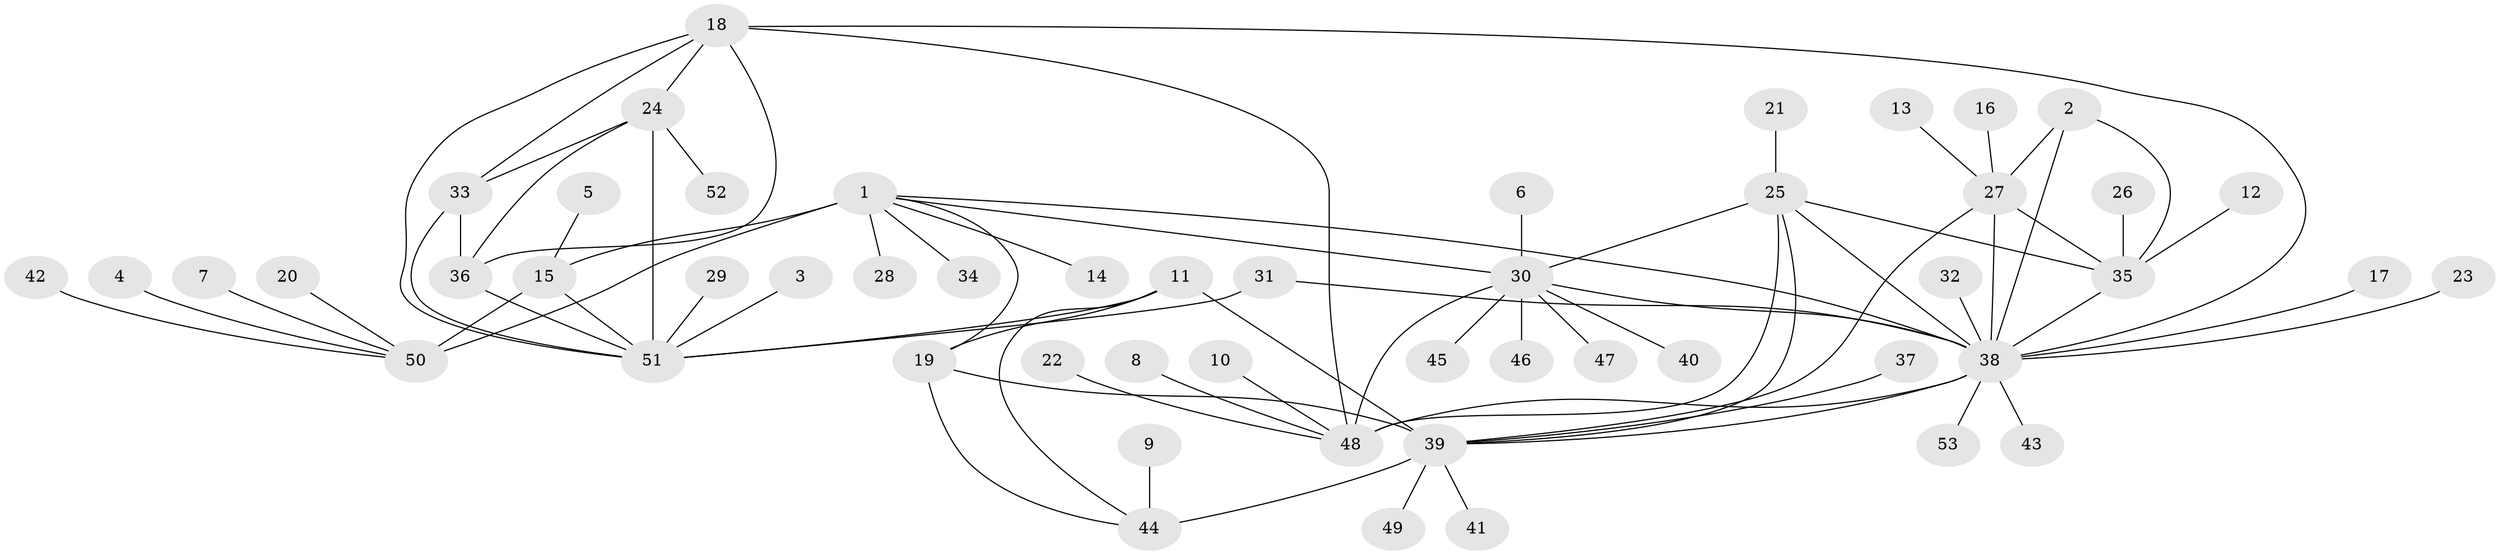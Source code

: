 // original degree distribution, {8: 0.038834951456310676, 6: 0.06796116504854369, 4: 0.019417475728155338, 10: 0.009708737864077669, 11: 0.019417475728155338, 9: 0.02912621359223301, 7: 0.04854368932038835, 13: 0.009708737864077669, 1: 0.6213592233009708, 2: 0.10679611650485436, 3: 0.02912621359223301}
// Generated by graph-tools (version 1.1) at 2025/26/03/09/25 03:26:38]
// undirected, 53 vertices, 77 edges
graph export_dot {
graph [start="1"]
  node [color=gray90,style=filled];
  1;
  2;
  3;
  4;
  5;
  6;
  7;
  8;
  9;
  10;
  11;
  12;
  13;
  14;
  15;
  16;
  17;
  18;
  19;
  20;
  21;
  22;
  23;
  24;
  25;
  26;
  27;
  28;
  29;
  30;
  31;
  32;
  33;
  34;
  35;
  36;
  37;
  38;
  39;
  40;
  41;
  42;
  43;
  44;
  45;
  46;
  47;
  48;
  49;
  50;
  51;
  52;
  53;
  1 -- 14 [weight=1.0];
  1 -- 15 [weight=3.0];
  1 -- 19 [weight=1.0];
  1 -- 28 [weight=1.0];
  1 -- 30 [weight=1.0];
  1 -- 34 [weight=1.0];
  1 -- 38 [weight=1.0];
  1 -- 50 [weight=3.0];
  2 -- 27 [weight=2.0];
  2 -- 35 [weight=1.0];
  2 -- 38 [weight=1.0];
  3 -- 51 [weight=1.0];
  4 -- 50 [weight=1.0];
  5 -- 15 [weight=1.0];
  6 -- 30 [weight=1.0];
  7 -- 50 [weight=1.0];
  8 -- 48 [weight=1.0];
  9 -- 44 [weight=1.0];
  10 -- 48 [weight=1.0];
  11 -- 19 [weight=1.0];
  11 -- 39 [weight=2.0];
  11 -- 44 [weight=1.0];
  11 -- 51 [weight=1.0];
  12 -- 35 [weight=1.0];
  13 -- 27 [weight=1.0];
  15 -- 50 [weight=1.0];
  15 -- 51 [weight=1.0];
  16 -- 27 [weight=1.0];
  17 -- 38 [weight=1.0];
  18 -- 24 [weight=1.0];
  18 -- 33 [weight=1.0];
  18 -- 36 [weight=1.0];
  18 -- 38 [weight=1.0];
  18 -- 48 [weight=1.0];
  18 -- 51 [weight=1.0];
  19 -- 39 [weight=2.0];
  19 -- 44 [weight=1.0];
  20 -- 50 [weight=1.0];
  21 -- 25 [weight=1.0];
  22 -- 48 [weight=1.0];
  23 -- 38 [weight=1.0];
  24 -- 33 [weight=1.0];
  24 -- 36 [weight=1.0];
  24 -- 51 [weight=1.0];
  24 -- 52 [weight=1.0];
  25 -- 30 [weight=1.0];
  25 -- 35 [weight=1.0];
  25 -- 38 [weight=1.0];
  25 -- 39 [weight=1.0];
  25 -- 48 [weight=2.0];
  26 -- 35 [weight=1.0];
  27 -- 35 [weight=2.0];
  27 -- 38 [weight=2.0];
  27 -- 39 [weight=1.0];
  29 -- 51 [weight=1.0];
  30 -- 38 [weight=1.0];
  30 -- 40 [weight=1.0];
  30 -- 45 [weight=1.0];
  30 -- 46 [weight=1.0];
  30 -- 47 [weight=1.0];
  30 -- 48 [weight=2.0];
  31 -- 38 [weight=1.0];
  31 -- 51 [weight=1.0];
  32 -- 38 [weight=2.0];
  33 -- 36 [weight=1.0];
  33 -- 51 [weight=1.0];
  35 -- 38 [weight=1.0];
  36 -- 51 [weight=1.0];
  37 -- 39 [weight=1.0];
  38 -- 39 [weight=1.0];
  38 -- 43 [weight=1.0];
  38 -- 48 [weight=2.0];
  38 -- 53 [weight=1.0];
  39 -- 41 [weight=1.0];
  39 -- 44 [weight=2.0];
  39 -- 49 [weight=1.0];
  42 -- 50 [weight=1.0];
}
